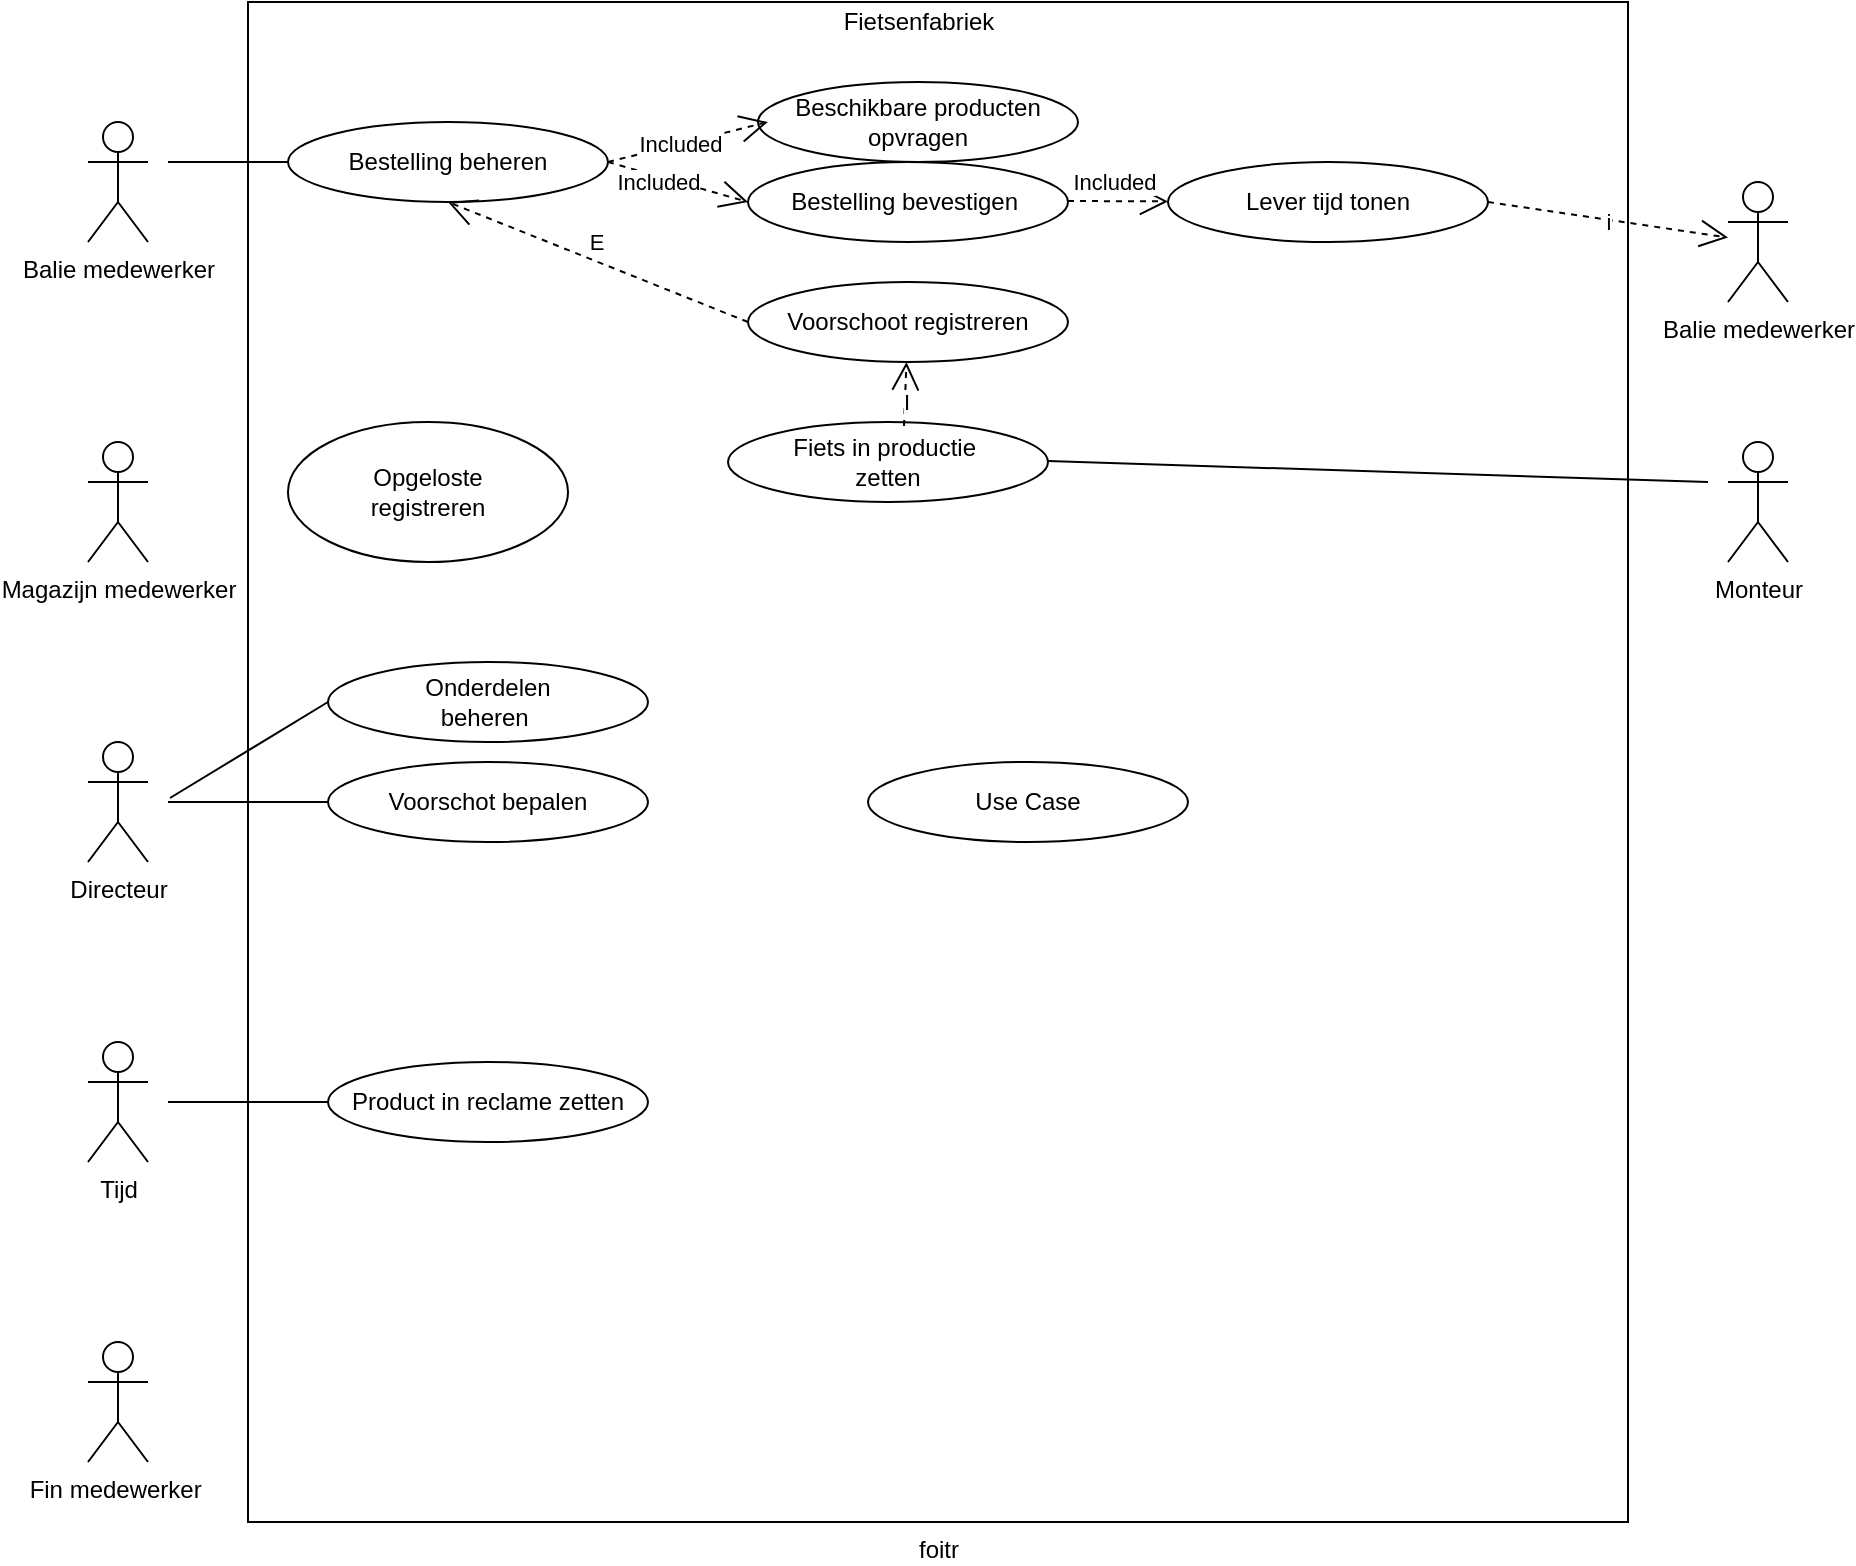 <mxfile version="12.7.1" type="github"><diagram id="Sj0MQZxld7ObGWkwNc-W" name="Page-1"><mxGraphModel dx="1422" dy="745" grid="1" gridSize="10" guides="1" tooltips="1" connect="1" arrows="1" fold="1" page="1" pageScale="1" pageWidth="1100" pageHeight="850" math="0" shadow="0"><root><mxCell id="0"/><mxCell id="1" parent="0"/><mxCell id="z-dGkHXOUXNnIV-Y0kBS-4" value="Balie medewerker&lt;br&gt;" style="shape=umlActor;verticalLabelPosition=bottom;labelBackgroundColor=#ffffff;verticalAlign=top;html=1;" vertex="1" parent="1"><mxGeometry x="160" y="60" width="30" height="60" as="geometry"/></mxCell><mxCell id="z-dGkHXOUXNnIV-Y0kBS-34" value="Monteur" style="shape=umlActor;verticalLabelPosition=bottom;labelBackgroundColor=#ffffff;verticalAlign=top;html=1;" vertex="1" parent="1"><mxGeometry x="980" y="220" width="30" height="60" as="geometry"/></mxCell><mxCell id="z-dGkHXOUXNnIV-Y0kBS-5" value="Fin medewerker&amp;nbsp;" style="shape=umlActor;verticalLabelPosition=bottom;labelBackgroundColor=#ffffff;verticalAlign=top;html=1;" vertex="1" parent="1"><mxGeometry x="160" y="670" width="30" height="60" as="geometry"/></mxCell><mxCell id="z-dGkHXOUXNnIV-Y0kBS-37" value="Directeur&lt;br&gt;" style="shape=umlActor;verticalLabelPosition=bottom;labelBackgroundColor=#ffffff;verticalAlign=top;html=1;" vertex="1" parent="1"><mxGeometry x="160" y="370" width="30" height="60" as="geometry"/></mxCell><mxCell id="z-dGkHXOUXNnIV-Y0kBS-7" value="Tijd&lt;br&gt;" style="shape=umlActor;verticalLabelPosition=bottom;labelBackgroundColor=#ffffff;verticalAlign=top;html=1;" vertex="1" parent="1"><mxGeometry x="160" y="520" width="30" height="60" as="geometry"/></mxCell><mxCell id="z-dGkHXOUXNnIV-Y0kBS-9" value="foitr" style="verticalLabelPosition=bottom;verticalAlign=top;html=1;shape=mxgraph.basic.rect;fillColor2=none;strokeWidth=1;size=20;indent=5;" vertex="1" parent="1"><mxGeometry x="240" width="690" height="760" as="geometry"/></mxCell><mxCell id="z-dGkHXOUXNnIV-Y0kBS-10" value="Product in reclame zetten&lt;br&gt;" style="ellipse;whiteSpace=wrap;html=1;" vertex="1" parent="1"><mxGeometry x="280" y="530" width="160" height="40" as="geometry"/></mxCell><mxCell id="z-dGkHXOUXNnIV-Y0kBS-12" value="Fietsenfabriek&lt;br&gt;" style="text;html=1;align=center;verticalAlign=middle;resizable=0;points=[];autosize=1;" vertex="1" parent="1"><mxGeometry x="530" width="90" height="20" as="geometry"/></mxCell><mxCell id="z-dGkHXOUXNnIV-Y0kBS-33" value="" style="line;strokeWidth=1;fillColor=none;align=left;verticalAlign=middle;spacingTop=-1;spacingLeft=3;spacingRight=3;rotatable=0;labelPosition=right;points=[];portConstraint=eastwest;" vertex="1" parent="1"><mxGeometry x="200" y="546" width="80" height="8" as="geometry"/></mxCell><mxCell id="z-dGkHXOUXNnIV-Y0kBS-50" value="Lever tijd tonen" style="ellipse;whiteSpace=wrap;html=1;" vertex="1" parent="1"><mxGeometry x="700" y="80" width="160" height="40" as="geometry"/></mxCell><mxCell id="z-dGkHXOUXNnIV-Y0kBS-51" value="Bestelling beheren" style="ellipse;whiteSpace=wrap;html=1;" vertex="1" parent="1"><mxGeometry x="260" y="60" width="160" height="40" as="geometry"/></mxCell><mxCell id="z-dGkHXOUXNnIV-Y0kBS-52" value="Voorschoot registreren" style="ellipse;whiteSpace=wrap;html=1;" vertex="1" parent="1"><mxGeometry x="490" y="140" width="160" height="40" as="geometry"/></mxCell><mxCell id="z-dGkHXOUXNnIV-Y0kBS-53" value="Voorschot bepalen" style="ellipse;whiteSpace=wrap;html=1;" vertex="1" parent="1"><mxGeometry x="280" y="380" width="160" height="40" as="geometry"/></mxCell><mxCell id="z-dGkHXOUXNnIV-Y0kBS-54" value="Onderdelen&lt;br&gt;beheren&amp;nbsp;&lt;br&gt;" style="ellipse;whiteSpace=wrap;html=1;" vertex="1" parent="1"><mxGeometry x="280" y="330" width="160" height="40" as="geometry"/></mxCell><mxCell id="z-dGkHXOUXNnIV-Y0kBS-59" value="" style="line;strokeWidth=1;fillColor=none;align=left;verticalAlign=middle;spacingTop=-1;spacingLeft=3;spacingRight=3;rotatable=0;labelPosition=right;points=[];portConstraint=eastwest;" vertex="1" parent="1"><mxGeometry x="200" y="396" width="80" height="8" as="geometry"/></mxCell><mxCell id="z-dGkHXOUXNnIV-Y0kBS-73" value="" style="endArrow=none;html=1;rounded=0;entryX=0;entryY=0.5;entryDx=0;entryDy=0;" edge="1" parent="1" target="z-dGkHXOUXNnIV-Y0kBS-54"><mxGeometry relative="1" as="geometry"><mxPoint x="201" y="398" as="sourcePoint"/><mxPoint x="285" y="320" as="targetPoint"/><Array as="points"/></mxGeometry></mxCell><mxCell id="z-dGkHXOUXNnIV-Y0kBS-77" value="" style="endArrow=none;html=1;rounded=0;" edge="1" parent="1"><mxGeometry relative="1" as="geometry"><mxPoint x="200" y="80" as="sourcePoint"/><mxPoint x="260" y="80" as="targetPoint"/><Array as="points"><mxPoint x="240" y="80"/></Array></mxGeometry></mxCell><mxCell id="z-dGkHXOUXNnIV-Y0kBS-81" value="Beschikbare producten opvragen" style="ellipse;whiteSpace=wrap;html=1;" vertex="1" parent="1"><mxGeometry x="495" y="40" width="160" height="40" as="geometry"/></mxCell><mxCell id="z-dGkHXOUXNnIV-Y0kBS-82" value="Included" style="endArrow=open;endSize=12;dashed=1;html=1;entryX=0.031;entryY=0.5;entryDx=0;entryDy=0;entryPerimeter=0;" edge="1" parent="1" target="z-dGkHXOUXNnIV-Y0kBS-81"><mxGeometry x="-0.108" width="160" relative="1" as="geometry"><mxPoint x="420" y="80" as="sourcePoint"/><mxPoint x="490" y="60" as="targetPoint"/><Array as="points"/><mxPoint as="offset"/></mxGeometry></mxCell><mxCell id="z-dGkHXOUXNnIV-Y0kBS-84" value="Bestelling bevestigen&amp;nbsp;" style="ellipse;whiteSpace=wrap;html=1;" vertex="1" parent="1"><mxGeometry x="490" y="80" width="160" height="40" as="geometry"/></mxCell><mxCell id="z-dGkHXOUXNnIV-Y0kBS-87" value="Balie medewerker" style="shape=umlActor;verticalLabelPosition=bottom;labelBackgroundColor=#ffffff;verticalAlign=top;html=1;" vertex="1" parent="1"><mxGeometry x="980" y="90" width="30" height="60" as="geometry"/></mxCell><mxCell id="z-dGkHXOUXNnIV-Y0kBS-90" value="Included" style="endArrow=open;endSize=12;dashed=1;html=1;" edge="1" parent="1"><mxGeometry x="-0.235" y="-2" width="160" relative="1" as="geometry"><mxPoint x="420" y="80" as="sourcePoint"/><mxPoint x="490" y="100" as="targetPoint"/><mxPoint x="-1" as="offset"/></mxGeometry></mxCell><mxCell id="z-dGkHXOUXNnIV-Y0kBS-92" value="Use Case" style="ellipse;whiteSpace=wrap;html=1;" vertex="1" parent="1"><mxGeometry x="550" y="380" width="160" height="40" as="geometry"/></mxCell><mxCell id="z-dGkHXOUXNnIV-Y0kBS-93" value="Included" style="endArrow=open;endSize=12;dashed=1;html=1;" edge="1" parent="1" target="z-dGkHXOUXNnIV-Y0kBS-50"><mxGeometry x="-0.091" y="10" width="160" relative="1" as="geometry"><mxPoint x="650" y="99.5" as="sourcePoint"/><mxPoint x="760" y="99.5" as="targetPoint"/><Array as="points"/><mxPoint as="offset"/></mxGeometry></mxCell><mxCell id="z-dGkHXOUXNnIV-Y0kBS-96" value="i" style="endArrow=open;endSize=12;dashed=1;html=1;" edge="1" parent="1" target="z-dGkHXOUXNnIV-Y0kBS-87"><mxGeometry x="0.003" y="-1" width="160" relative="1" as="geometry"><mxPoint x="860" y="100" as="sourcePoint"/><mxPoint x="930" y="100" as="targetPoint"/><mxPoint as="offset"/></mxGeometry></mxCell><mxCell id="z-dGkHXOUXNnIV-Y0kBS-101" value="E&lt;br&gt;" style="endArrow=open;endSize=12;dashed=1;html=1;entryX=0.5;entryY=1;entryDx=0;entryDy=0;exitX=0;exitY=0.5;exitDx=0;exitDy=0;" edge="1" parent="1" source="z-dGkHXOUXNnIV-Y0kBS-52" target="z-dGkHXOUXNnIV-Y0kBS-51"><mxGeometry x="0.05" y="-9" width="160" relative="1" as="geometry"><mxPoint x="480" y="159.5" as="sourcePoint"/><mxPoint x="350" y="159.5" as="targetPoint"/><Array as="points"/><mxPoint as="offset"/></mxGeometry></mxCell><mxCell id="z-dGkHXOUXNnIV-Y0kBS-104" value="Fiets in productie&amp;nbsp;&lt;br&gt;zetten" style="ellipse;whiteSpace=wrap;html=1;" vertex="1" parent="1"><mxGeometry x="480" y="210" width="160" height="40" as="geometry"/></mxCell><mxCell id="z-dGkHXOUXNnIV-Y0kBS-105" value="I" style="endArrow=open;endSize=12;dashed=1;html=1;exitX=0.55;exitY=0.05;exitDx=0;exitDy=0;exitPerimeter=0;" edge="1" parent="1" source="z-dGkHXOUXNnIV-Y0kBS-104" target="z-dGkHXOUXNnIV-Y0kBS-52"><mxGeometry x="-0.248" y="-1" width="160" relative="1" as="geometry"><mxPoint x="610" y="210" as="sourcePoint"/><mxPoint x="650" y="210" as="targetPoint"/><mxPoint as="offset"/></mxGeometry></mxCell><mxCell id="z-dGkHXOUXNnIV-Y0kBS-109" value="Magazijn medewerker" style="shape=umlActor;verticalLabelPosition=bottom;labelBackgroundColor=#ffffff;verticalAlign=top;html=1;" vertex="1" parent="1"><mxGeometry x="160" y="220" width="30" height="60" as="geometry"/></mxCell><mxCell id="z-dGkHXOUXNnIV-Y0kBS-111" value="" style="endArrow=none;html=1;rounded=0;" edge="1" parent="1"><mxGeometry relative="1" as="geometry"><mxPoint x="640" y="229.5" as="sourcePoint"/><mxPoint x="970" y="240" as="targetPoint"/></mxGeometry></mxCell><mxCell id="z-dGkHXOUXNnIV-Y0kBS-112" value="Opgeloste&lt;br&gt;registreren" style="ellipse;whiteSpace=wrap;html=1;" vertex="1" parent="1"><mxGeometry x="260" y="210" width="140" height="70" as="geometry"/></mxCell></root></mxGraphModel></diagram></mxfile>